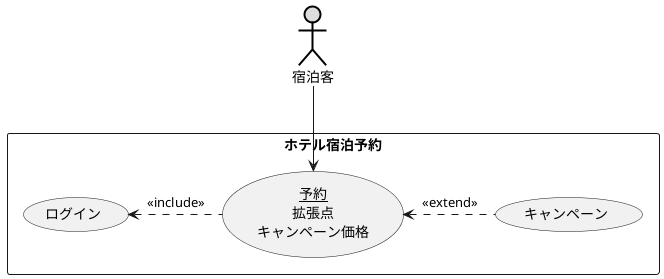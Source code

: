 @startuml キャンペーン
actor 宿泊客#DDDDDD;line:black;line.bold;
 rectangle ホテル宿泊予約{
    usecase キャンペーン
    usecase (<u>予約</u>\n拡張点\nキャンペーン価格) as input
    usecase  ログイン
 }
    input <. キャンペーン: <<extend>>
    宿泊客 --> input
    ログイン<.input : << include >>
@enduml
